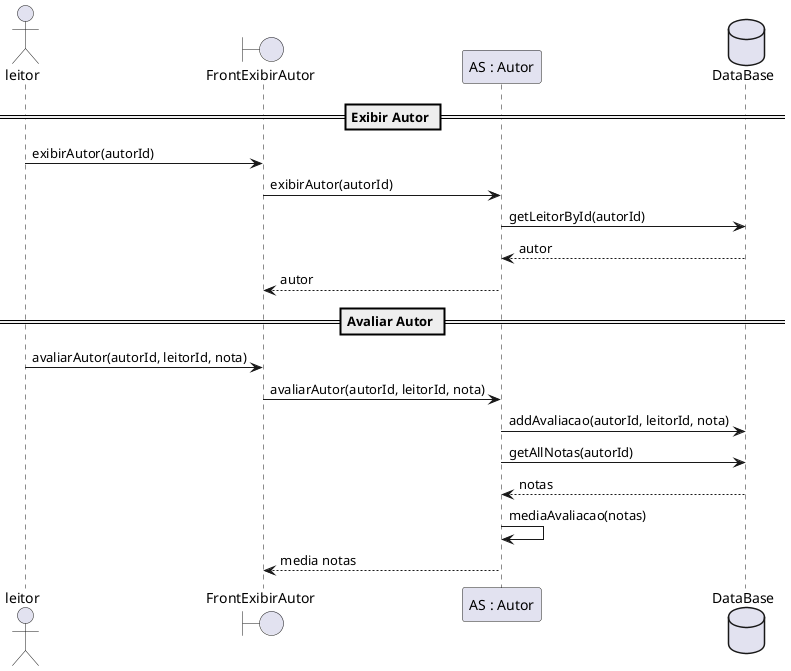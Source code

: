 @startuml Biblioteca Pessoal Sequencia Avaliação
    actor leitor
    boundary FrontExibirAutor
    participant "AS : Autor" as Autor
    database DataBase

    == Exibir Autor ==
    leitor -> FrontExibirAutor : exibirAutor(autorId)
    FrontExibirAutor -> Autor : exibirAutor(autorId)
    Autor -> DataBase : getLeitorById(autorId)
    DataBase --> Autor : autor
    Autor --> FrontExibirAutor : autor

    == Avaliar Autor ==
    leitor -> FrontExibirAutor : avaliarAutor(autorId, leitorId, nota)
    FrontExibirAutor -> Autor : avaliarAutor(autorId, leitorId, nota)
    Autor -> DataBase : addAvaliacao(autorId, leitorId, nota)
    Autor -> DataBase : getAllNotas(autorId)
    DataBase --> Autor : notas
    Autor -> Autor : mediaAvaliacao(notas)
    Autor --> FrontExibirAutor : media notas
@enduml